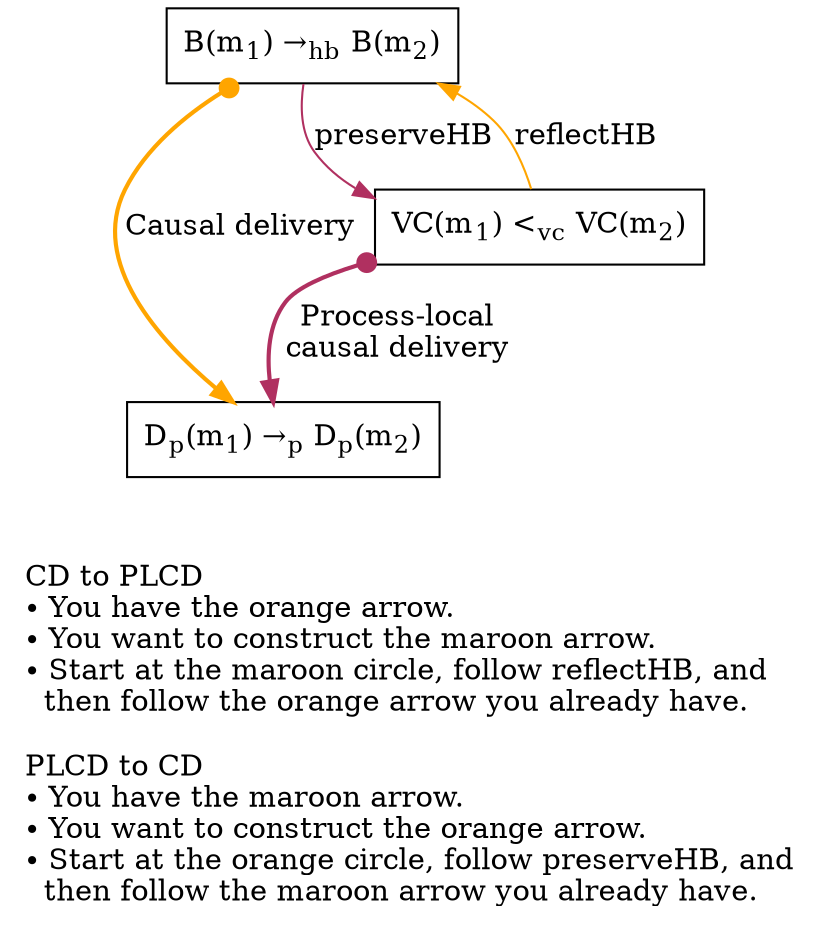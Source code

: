 digraph G {
    node [shape=box];

    bm1_hb_bm2 [label=<B(m<sub>1</sub>) →<sub>hb</sub> B(m<sub>2</sub>)>];
    dm1_po_dm2 [label=<D<sub>p</sub>(m<sub>1</sub>) →<sub>p</sub> D<sub>p</sub>(m<sub>2</sub>)>];
    vm1_lt_vm2 [label=<VC(m<sub>1</sub>) &lt;<sub>vc</sub> VC(m<sub>2</sub>)>];

    bm1_hb_bm2 -> vm1_lt_vm2 [color=maroon,label=preserveHB];
    vm1_lt_vm2 -> bm1_hb_bm2 [color=orange,label=reflectHB];

    //plcd [shape=none,label="Process-local\ncausal delivery"];
    //vm1_lt_vm2 -> plcd:n [penwidth=2,arrowhead=none];
    //plcd:s -> dm1_po_dm2 [penwidth=2];
    vm1_lt_vm2 -> dm1_po_dm2 [arrowtail=dot,dir=both,color=maroon,penwidth=2,label="Process-local\ncausal delivery"];

    //cd [shape=none,label="Causal delivery"];
    //bm1_hb_bm2 -> cd:n [penwidth=2,arrowhead=none];
    //cd:s -> dm1_po_dm2 [penwidth=2];
    bm1_hb_bm2 -> dm1_po_dm2 [arrowtail=dot,dir=both,color=orange,penwidth=2,label="Causal delivery"];

    // cd -> plcd [label=cdToPLCD];
    // plcd -> cd [label=plcdToCD];

    vm1_lt_vm2 -> legend [style=invisible,arrowhead=none];
    dm1_po_dm2 -> legend [style=invisible,arrowhead=none];
    legend [shape=none,label="CD to PLCD\l∙ You have the orange arrow.\l∙ You want to construct the maroon arrow.\l∙ Start at the maroon circle, follow reflectHB, and\l  then follow the orange arrow you already have.\l\lPLCD to CD\l∙ You have the maroon arrow.\l∙ You want to construct the orange arrow.\l∙ Start at the orange circle, follow preserveHB, and\l  then follow the maroon arrow you already have.\l"];
}

